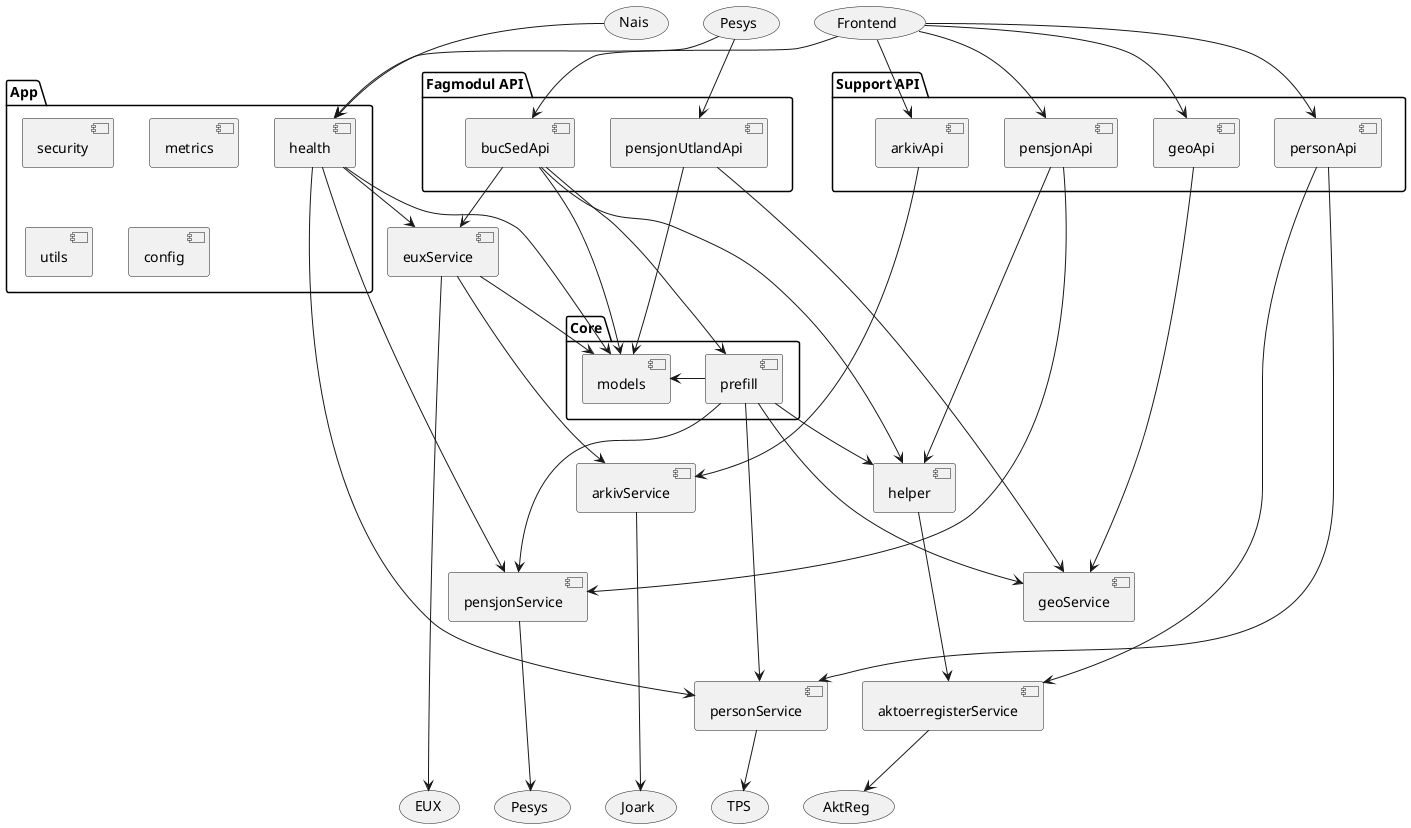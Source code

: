 @startuml

together {
(Nais)
(Frontend)
(Pesys) as Pesys1
}

together {
(EUX)
(Joark)
(TPS)
(AktReg)
(Pesys) as Pesys2
}

package "Fagmodul API" as FagmodulAPI {
Pesys1 --> [pensjonUtlandApi]
Frontend --> [bucSedApi]
}

package "Support API" as SupportAPI {
Frontend --> [arkivApi]
Frontend --> [personApi]
Frontend --> [pensjonApi]
Frontend --> [geoApi]
}

package "App" {
Pesys1 -> [health]
Nais -> [health]
[security]
[metrics]
[utils]
[config]
}

bucSedApi --> [euxService]
health --> [euxService]
euxService ---> EUX

package "Core" {
[models]
bucSedApi --> [prefill]
models <- prefill
pensjonUtlandApi --> [models]
health --> [models]
bucSedApi ---> [models]
}

euxService --> models

bucSedApi --> [helper]
pensjonApi --> [helper]
prefill --> [helper]

arkivApi ---> [arkivService] 
arkivService ---> Joark 
euxService ---> [arkivService]
geoApi ---> [geoService]
pensjonUtlandApi ---> [geoService]
prefill ---> [geoService]

together {
personApi ---> [aktoerregisterService]
aktoerregisterService --> AktReg
helper ---> [aktoerregisterService]
health ---> [personService]
personService -> TPS
personApi ---> [personService]
prefill ---> [personService]
}

health ---> [pensjonService]
pensjonApi ---> [pensjonService]
prefill ---> [pensjonService]
pensjonService -> Pesys2

together {
SupportAPI -[hidden]> FagmodulAPI
}

@enduml
